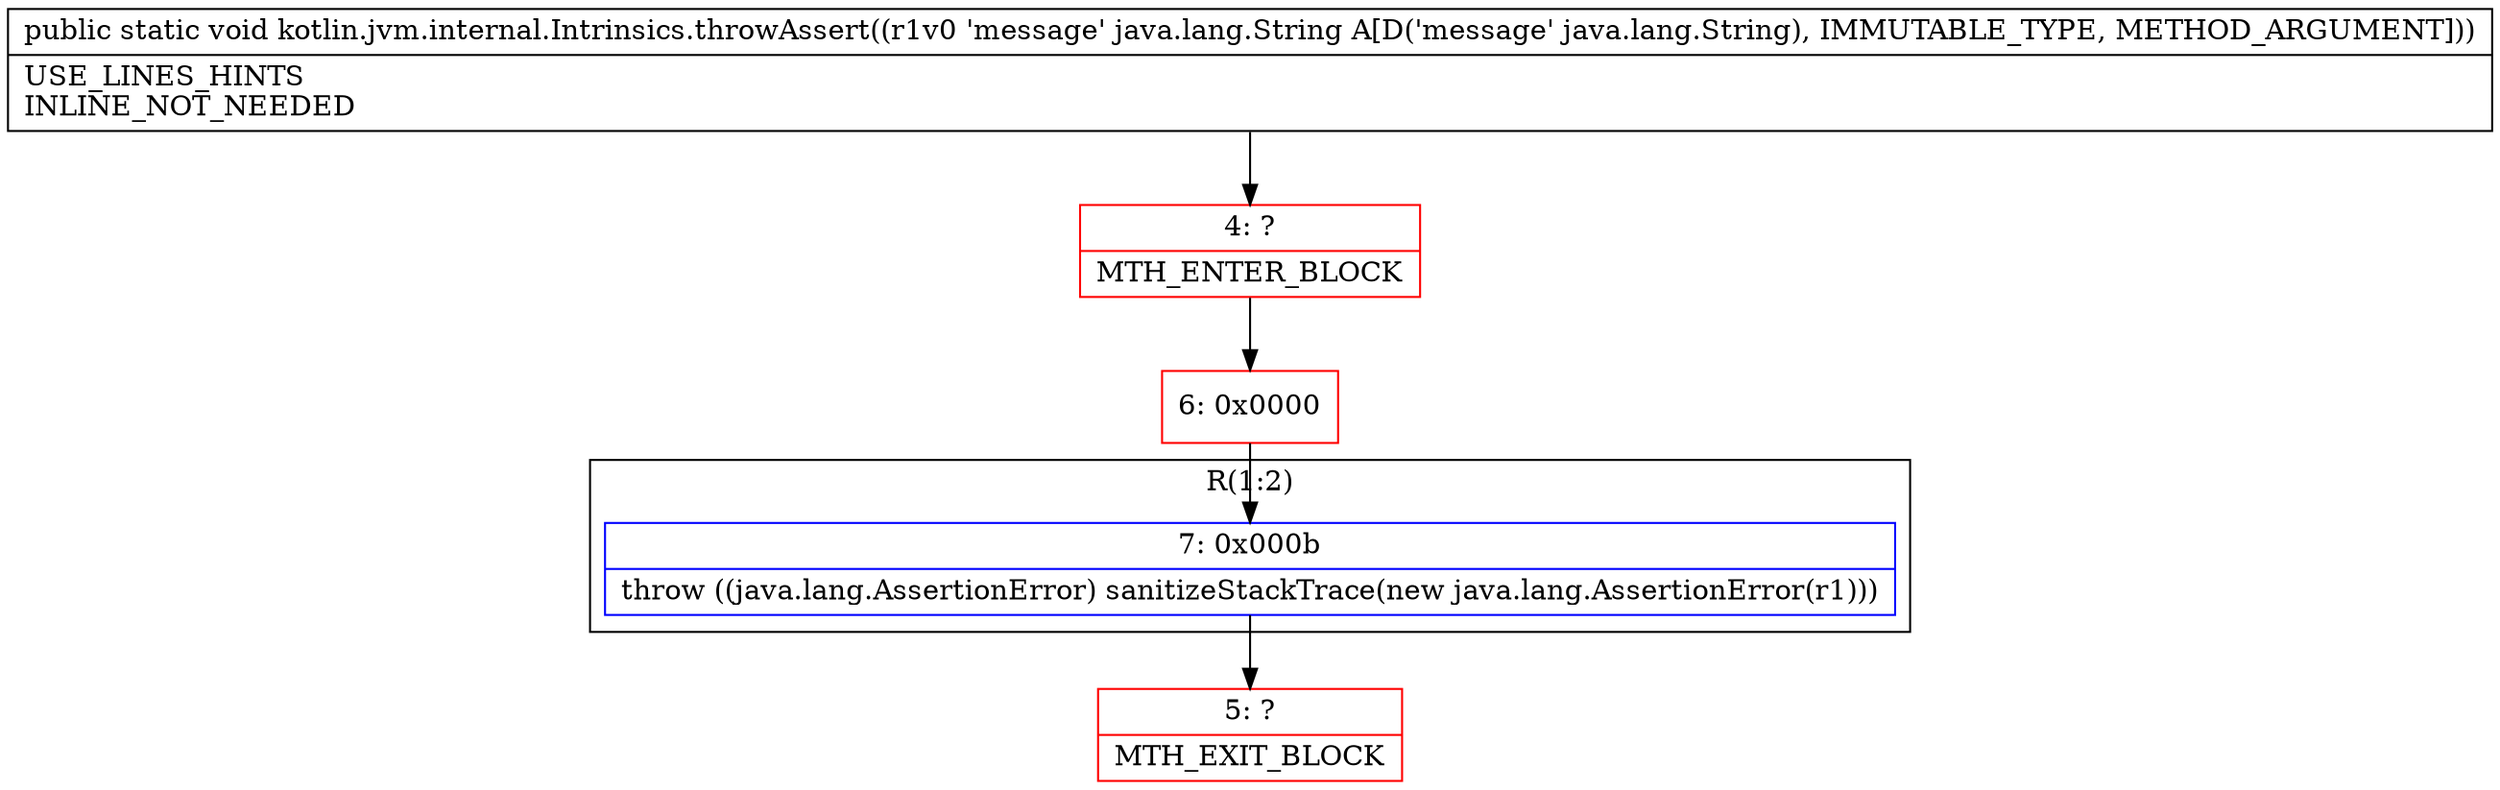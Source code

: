 digraph "CFG forkotlin.jvm.internal.Intrinsics.throwAssert(Ljava\/lang\/String;)V" {
subgraph cluster_Region_1791523187 {
label = "R(1:2)";
node [shape=record,color=blue];
Node_7 [shape=record,label="{7\:\ 0x000b|throw ((java.lang.AssertionError) sanitizeStackTrace(new java.lang.AssertionError(r1)))\l}"];
}
Node_4 [shape=record,color=red,label="{4\:\ ?|MTH_ENTER_BLOCK\l}"];
Node_6 [shape=record,color=red,label="{6\:\ 0x0000}"];
Node_5 [shape=record,color=red,label="{5\:\ ?|MTH_EXIT_BLOCK\l}"];
MethodNode[shape=record,label="{public static void kotlin.jvm.internal.Intrinsics.throwAssert((r1v0 'message' java.lang.String A[D('message' java.lang.String), IMMUTABLE_TYPE, METHOD_ARGUMENT]))  | USE_LINES_HINTS\lINLINE_NOT_NEEDED\l}"];
MethodNode -> Node_4;Node_7 -> Node_5;
Node_4 -> Node_6;
Node_6 -> Node_7;
}

